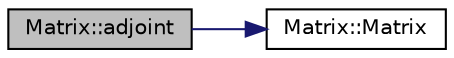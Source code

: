 digraph "Matrix::adjoint"
{
  edge [fontname="Helvetica",fontsize="10",labelfontname="Helvetica",labelfontsize="10"];
  node [fontname="Helvetica",fontsize="10",shape=record];
  rankdir="LR";
  Node1 [label="Matrix::adjoint",height=0.2,width=0.4,color="black", fillcolor="grey75", style="filled", fontcolor="black"];
  Node1 -> Node2 [color="midnightblue",fontsize="10",style="solid",fontname="Helvetica"];
  Node2 [label="Matrix::Matrix",height=0.2,width=0.4,color="black", fillcolor="white", style="filled",URL="$class_matrix.html#a2dba13c45127354c9f75ef576f49269b"];
}
